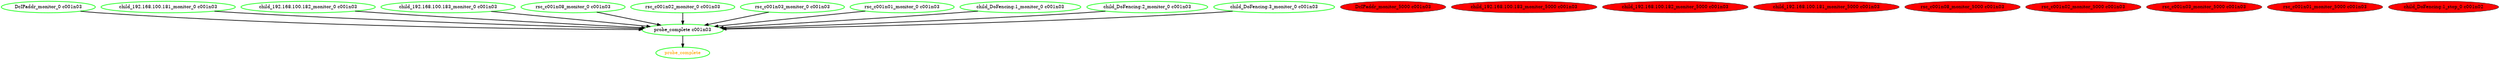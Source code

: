 digraph "g" {
	size = "30,30"
"probe_complete" [ style=bold color="green" fontcolor="orange" ]
"probe_complete c001n03" [ style=bold color="green" fontcolor="black" ]
"DcIPaddr_monitor_0 c001n03" [ style=bold color="green" fontcolor="black" ]
"child_192.168.100.181_monitor_0 c001n03" [ style=bold color="green" fontcolor="black" ]
"child_192.168.100.182_monitor_0 c001n03" [ style=bold color="green" fontcolor="black" ]
"child_192.168.100.183_monitor_0 c001n03" [ style=bold color="green" fontcolor="black" ]
"rsc_c001n08_monitor_0 c001n03" [ style=bold color="green" fontcolor="black" ]
"rsc_c001n02_monitor_0 c001n03" [ style=bold color="green" fontcolor="black" ]
"rsc_c001n03_monitor_0 c001n03" [ style=bold color="green" fontcolor="black" ]
"rsc_c001n01_monitor_0 c001n03" [ style=bold color="green" fontcolor="black" ]
"child_DoFencing:1_monitor_0 c001n03" [ style=bold color="green" fontcolor="black" ]
"child_DoFencing:2_monitor_0 c001n03" [ style=bold color="green" fontcolor="black" ]
"child_DoFencing:3_monitor_0 c001n03" [ style=bold color="green" fontcolor="black" ]
"DcIPaddr_monitor_5000 c001n03" [ font_color=purple style=filled fillcolor=red ]
"child_192.168.100.183_monitor_5000 c001n03" [ font_color=purple style=filled fillcolor=red ]
"child_192.168.100.182_monitor_5000 c001n03" [ font_color=purple style=filled fillcolor=red ]
"child_192.168.100.181_monitor_5000 c001n03" [ font_color=purple style=filled fillcolor=red ]
"rsc_c001n08_monitor_5000 c001n03" [ font_color=purple style=filled fillcolor=red ]
"rsc_c001n02_monitor_5000 c001n03" [ font_color=purple style=filled fillcolor=red ]
"rsc_c001n03_monitor_5000 c001n03" [ font_color=purple style=filled fillcolor=red ]
"rsc_c001n01_monitor_5000 c001n03" [ font_color=purple style=filled fillcolor=red ]
"child_DoFencing:1_stop_0 c001n02" [ font_color=purple style=filled fillcolor=red ]
"probe_complete c001n03" -> "probe_complete" [ style = bold]
"DcIPaddr_monitor_0 c001n03" -> "probe_complete c001n03" [ style = bold]
"child_192.168.100.181_monitor_0 c001n03" -> "probe_complete c001n03" [ style = bold]
"child_192.168.100.182_monitor_0 c001n03" -> "probe_complete c001n03" [ style = bold]
"child_192.168.100.183_monitor_0 c001n03" -> "probe_complete c001n03" [ style = bold]
"rsc_c001n08_monitor_0 c001n03" -> "probe_complete c001n03" [ style = bold]
"rsc_c001n02_monitor_0 c001n03" -> "probe_complete c001n03" [ style = bold]
"rsc_c001n03_monitor_0 c001n03" -> "probe_complete c001n03" [ style = bold]
"rsc_c001n01_monitor_0 c001n03" -> "probe_complete c001n03" [ style = bold]
"child_DoFencing:1_monitor_0 c001n03" -> "probe_complete c001n03" [ style = bold]
"child_DoFencing:2_monitor_0 c001n03" -> "probe_complete c001n03" [ style = bold]
"child_DoFencing:3_monitor_0 c001n03" -> "probe_complete c001n03" [ style = bold]
}
